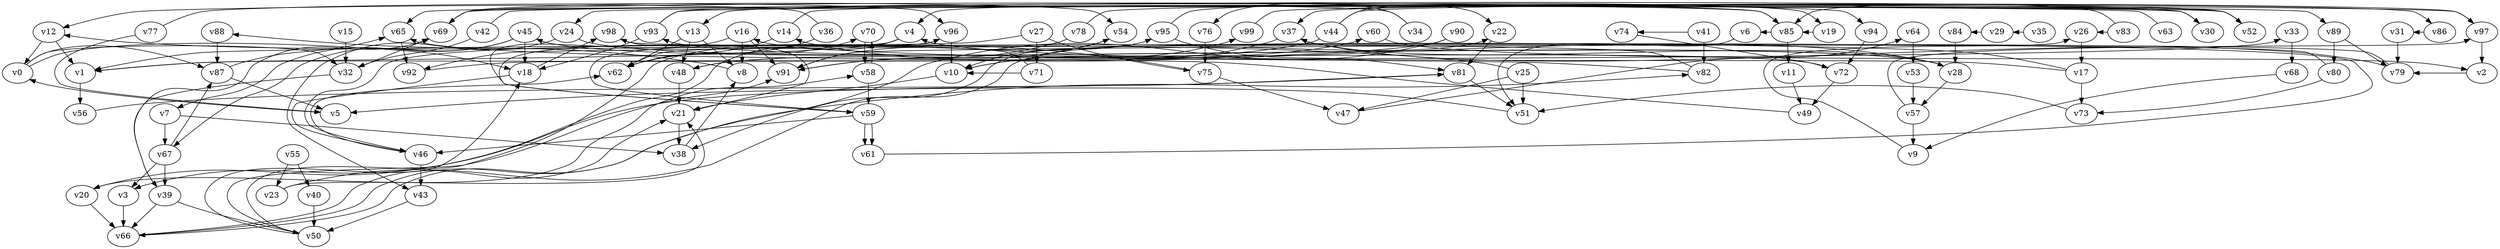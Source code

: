 // Benchmark game 138 - 100 vertices
digraph G {
    v0 [name="v0", player=0];
    v1 [name="v1", player=1, target=1];
    v2 [name="v2", player=0];
    v3 [name="v3", player=0];
    v4 [name="v4", player=1];
    v5 [name="v5", player=0];
    v6 [name="v6", player=0];
    v7 [name="v7", player=0];
    v8 [name="v8", player=1];
    v9 [name="v9", player=1];
    v10 [name="v10", player=0];
    v11 [name="v11", player=1];
    v12 [name="v12", player=1];
    v13 [name="v13", player=0];
    v14 [name="v14", player=1];
    v15 [name="v15", player=0];
    v16 [name="v16", player=0];
    v17 [name="v17", player=1];
    v18 [name="v18", player=0];
    v19 [name="v19", player=0];
    v20 [name="v20", player=0];
    v21 [name="v21", player=1, target=1];
    v22 [name="v22", player=0];
    v23 [name="v23", player=0, target=1];
    v24 [name="v24", player=0];
    v25 [name="v25", player=1];
    v26 [name="v26", player=0];
    v27 [name="v27", player=0];
    v28 [name="v28", player=0];
    v29 [name="v29", player=0];
    v30 [name="v30", player=0];
    v31 [name="v31", player=0, target=1];
    v32 [name="v32", player=0];
    v33 [name="v33", player=1];
    v34 [name="v34", player=1, target=1];
    v35 [name="v35", player=1];
    v36 [name="v36", player=1, target=1];
    v37 [name="v37", player=1];
    v38 [name="v38", player=1];
    v39 [name="v39", player=0];
    v40 [name="v40", player=0, target=1];
    v41 [name="v41", player=0];
    v42 [name="v42", player=0];
    v43 [name="v43", player=1];
    v44 [name="v44", player=0];
    v45 [name="v45", player=1];
    v46 [name="v46", player=0, target=1];
    v47 [name="v47", player=0, target=1];
    v48 [name="v48", player=1];
    v49 [name="v49", player=1];
    v50 [name="v50", player=0];
    v51 [name="v51", player=0];
    v52 [name="v52", player=1];
    v53 [name="v53", player=1];
    v54 [name="v54", player=1];
    v55 [name="v55", player=0];
    v56 [name="v56", player=1];
    v57 [name="v57", player=0, target=1];
    v58 [name="v58", player=1];
    v59 [name="v59", player=1];
    v60 [name="v60", player=0, target=1];
    v61 [name="v61", player=1];
    v62 [name="v62", player=1];
    v63 [name="v63", player=0];
    v64 [name="v64", player=0];
    v65 [name="v65", player=0];
    v66 [name="v66", player=1];
    v67 [name="v67", player=1];
    v68 [name="v68", player=1];
    v69 [name="v69", player=0, target=1];
    v70 [name="v70", player=1];
    v71 [name="v71", player=0];
    v72 [name="v72", player=1, target=1];
    v73 [name="v73", player=0, target=1];
    v74 [name="v74", player=1];
    v75 [name="v75", player=1];
    v76 [name="v76", player=1];
    v77 [name="v77", player=1];
    v78 [name="v78", player=0];
    v79 [name="v79", player=1];
    v80 [name="v80", player=0, target=1];
    v81 [name="v81", player=0];
    v82 [name="v82", player=0];
    v83 [name="v83", player=1];
    v84 [name="v84", player=1];
    v85 [name="v85", player=0];
    v86 [name="v86", player=1, target=1];
    v87 [name="v87", player=1, target=1];
    v88 [name="v88", player=0];
    v89 [name="v89", player=0];
    v90 [name="v90", player=1];
    v91 [name="v91", player=1];
    v92 [name="v92", player=1];
    v93 [name="v93", player=0];
    v94 [name="v94", player=0];
    v95 [name="v95", player=0];
    v96 [name="v96", player=1];
    v97 [name="v97", player=0];
    v98 [name="v98", player=0];
    v99 [name="v99", player=0, target=1];

    v0 -> v32 [constraint="time >= 8"];
    v1 -> v56;
    v2 -> v79 [constraint="time == 15"];
    v3 -> v66;
    v4 -> v1 [constraint="(time % 2 == 1) || (time % 3 == 2)"];
    v5 -> v0 [constraint="time == 5"];
    v6 -> v51 [constraint="time >= 10"];
    v7 -> v38;
    v8 -> v88 [constraint="time % 2 == 1"];
    v9 -> v26 [constraint="time == 4"];
    v10 -> v21 [constraint="time % 2 == 1"];
    v11 -> v49;
    v12 -> v1;
    v13 -> v8;
    v14 -> v85 [constraint="time >= 5"];
    v15 -> v32;
    v16 -> v91;
    v17 -> v10 [constraint="time <= 24"];
    v18 -> v46 [constraint="time == 0"];
    v19 -> v85 [constraint="time >= 12"];
    v20 -> v66;
    v21 -> v38;
    v22 -> v81;
    v23 -> v22 [constraint="time >= 9"];
    v24 -> v28 [constraint="time >= 12"];
    v25 -> v51;
    v26 -> v17;
    v27 -> v75;
    v28 -> v45 [constraint="time <= 7"];
    v29 -> v84 [constraint="time == 9"];
    v30 -> v65 [constraint="time % 3 == 1"];
    v31 -> v79;
    v32 -> v69 [constraint="time >= 6"];
    v33 -> v68;
    v34 -> v4 [constraint="time == 8"];
    v35 -> v29 [constraint="time == 3"];
    v36 -> v62 [constraint="time == 6"];
    v37 -> v10 [constraint="time == 13"];
    v38 -> v8 [constraint="time <= 6"];
    v39 -> v69 [constraint="time % 4 == 2"];
    v40 -> v50;
    v41 -> v82;
    v42 -> v32 [constraint="time == 18"];
    v43 -> v50;
    v44 -> v22 [constraint="time == 1"];
    v45 -> v67 [constraint="time % 6 == 4"];
    v46 -> v62 [constraint="time == 10"];
    v47 -> v64 [constraint="time >= 4"];
    v48 -> v60 [constraint="time % 5 == 4"];
    v49 -> v65 [constraint="time >= 7"];
    v50 -> v91 [constraint="time == 20"];
    v51 -> v5 [constraint="time % 4 == 0"];
    v52 -> v13 [constraint="time % 6 == 4"];
    v53 -> v57;
    v54 -> v38 [constraint="time >= 4"];
    v55 -> v23;
    v56 -> v81 [constraint="time == 16"];
    v57 -> v97 [constraint="time == 10"];
    v58 -> v59;
    v59 -> v61 [constraint="time <= 19"];
    v60 -> v2 [constraint="time == 16"];
    v61 -> v98 [constraint="time % 4 == 2"];
    v62 -> v70 [constraint="time >= 11"];
    v63 -> v24 [constraint="time == 11"];
    v64 -> v53;
    v65 -> v92;
    v66 -> v21 [constraint="time <= 16"];
    v67 -> v39;
    v68 -> v9 [constraint="time >= 6"];
    v69 -> v54 [constraint="time == 15"];
    v70 -> v58;
    v71 -> v10 [constraint="time <= 16"];
    v72 -> v49;
    v73 -> v51 [constraint="time <= 24"];
    v74 -> v72 [constraint="time % 6 == 0"];
    v75 -> v47;
    v76 -> v75;
    v77 -> v5 [constraint="time % 4 == 3"];
    v78 -> v30 [constraint="time >= 7"];
    v79 -> v92 [constraint="time >= 5"];
    v80 -> v91 [constraint="time <= 6"];
    v81 -> v51 [constraint="(time % 3 == 0) || (time % 3 == 0)"];
    v82 -> v62 [constraint="time == 17"];
    v83 -> v26 [constraint="time % 3 == 2"];
    v84 -> v28;
    v85 -> v11;
    v86 -> v31 [constraint="time % 4 == 2"];
    v87 -> v65 [constraint="time == 18"];
    v88 -> v87;
    v89 -> v80;
    v90 -> v1 [constraint="time <= 17"];
    v91 -> v54 [constraint="time == 6"];
    v92 -> v33 [constraint="time == 14"];
    v93 -> v89 [constraint="time >= 1"];
    v94 -> v72;
    v95 -> v19 [constraint="time >= 15"];
    v96 -> v10;
    v97 -> v2;
    v98 -> v21 [constraint="time >= 7"];
    v99 -> v52 [constraint="time >= 8"];
    v71 -> v1 [constraint="time % 6 == 3"];
    v32 -> v39 [constraint="time % 6 == 0"];
    v50 -> v18 [constraint="(time >= 7) && (time <= 20)"];
    v0 -> v18 [constraint="time <= 24"];
    v97 -> v37 [constraint="time <= 10"];
    v45 -> v7 [constraint="time >= 3"];
    v17 -> v73;
    v25 -> v47;
    v41 -> v74 [constraint="(time % 3 == 0) || (time % 5 == 1)"];
    v50 -> v95 [constraint="time == 3"];
    v48 -> v21;
    v77 -> v96 [constraint="time >= 4"];
    v67 -> v3;
    v85 -> v6 [constraint="time >= 8"];
    v87 -> v5;
    v59 -> v96 [constraint="time <= 14"];
    v39 -> v50;
    v28 -> v37 [constraint="(time >= 5) && (time <= 24)"];
    v14 -> v62 [constraint="time >= 1"];
    v58 -> v70 [constraint="time >= 15"];
    v25 -> v12 [constraint="time <= 11"];
    v28 -> v14 [constraint="time <= 12"];
    v34 -> v76 [constraint="time == 5"];
    v13 -> v62;
    v81 -> v3 [constraint="time >= 11"];
    v28 -> v57 [constraint="time == 9"];
    v13 -> v48;
    v93 -> v94 [constraint="time == 12"];
    v67 -> v87 [constraint="time % 3 == 0"];
    v78 -> v91 [constraint="time == 6"];
    v82 -> v16 [constraint="time == 12"];
    v4 -> v20 [constraint="time >= 5"];
    v89 -> v79 [constraint="time <= 18"];
    v27 -> v46 [constraint="time == 11"];
    v83 -> v85 [constraint="(time % 2 == 0) || (time % 4 == 2)"];
    v75 -> v91 [constraint="time % 3 == 1"];
    v24 -> v43 [constraint="time % 3 == 0"];
    v10 -> v99 [constraint="time % 4 == 2"];
    v72 -> v93 [constraint="time == 10"];
    v79 -> v37 [constraint="(time % 4 == 0) || (time % 4 == 1)"];
    v18 -> v98 [constraint="time <= 5"];
    v17 -> v4 [constraint="time % 3 == 2"];
    v69 -> v85 [constraint="time == 20"];
    v57 -> v9;
    v95 -> v81 [constraint="time == 9"];
    v16 -> v8;
    v12 -> v0;
    v52 -> v69 [constraint="time == 15"];
    v45 -> v18;
    v7 -> v67;
    v55 -> v40;
    v44 -> v86 [constraint="time <= 18"];
    v90 -> v66 [constraint="time == 4"];
    v23 -> v21 [constraint="time % 4 == 2"];
    v36 -> v12 [constraint="time == 0"];
    v44 -> v48 [constraint="time == 19"];
    v93 -> v18 [constraint="time % 5 == 4"];
    v4 -> v59 [constraint="(time >= 5) && (time <= 25)"];
    v66 -> v82 [constraint="time == 7"];
    v42 -> v97 [constraint="time % 3 == 2"];
    v80 -> v73 [constraint="time % 4 == 0"];
    v59 -> v46 [constraint="time % 2 == 1"];
    v59 -> v61;
    v39 -> v66;
    v0 -> v87 [constraint="time <= 17"];
    v16 -> v59 [constraint="time <= 10"];
    v46 -> v43;
    v20 -> v58 [constraint="time >= 5"];
    v27 -> v71;
}
